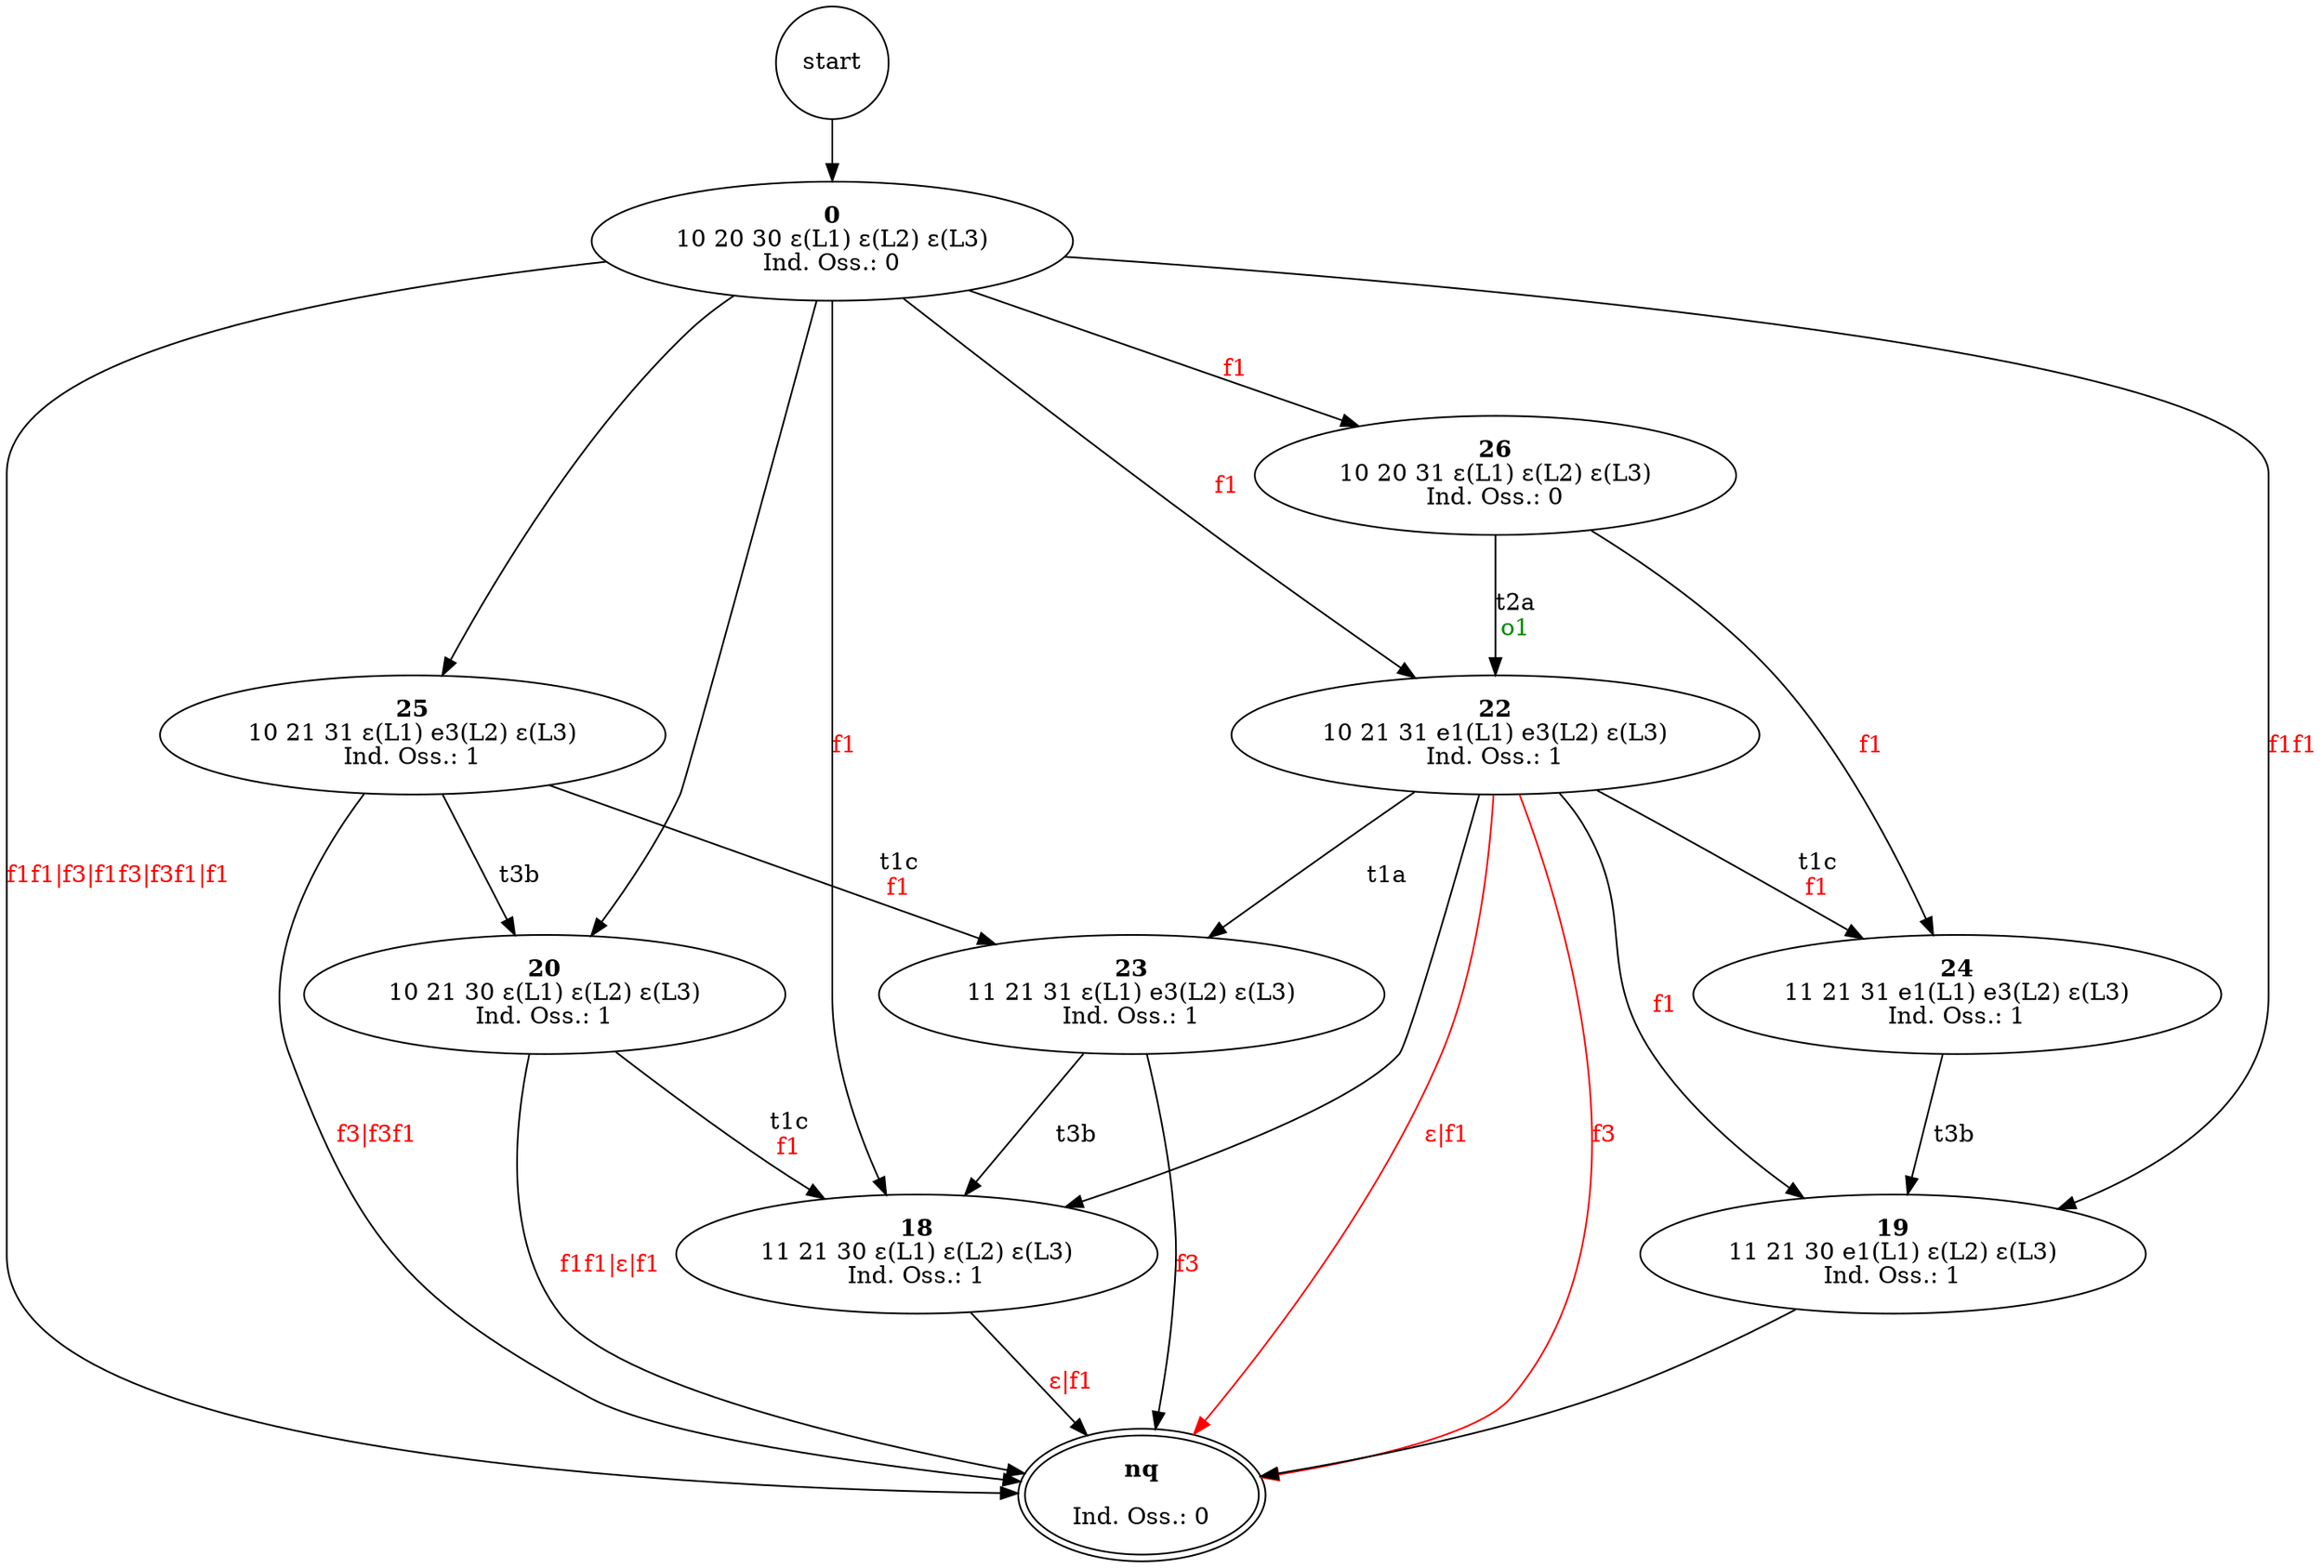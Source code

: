 digraph SpazioComportamentale {
    // ARCHI
    start	->	n0
	n0	->	n26 [label=<<br/><font color="red">f1</font>>]
	n0	->	n25 [label=<>]
	n0	->	n22 [label=<<br/><font color="red">f1</font>>]
	n0	->	n20 [label=<>]
	n0	->	n18 [label=<<br/><font color="red">f1</font>>]
	n0	->	n19 [label=<<br/><font color="red">f1f1</font>>]
	n0	->	nnq [label=<<br/><font color="red">f1f1|f3|f1f3|f3f1|f1</font>>]
	n18	->	nnq [label=<<br/><font color="red">ε|f1</font>>]
	n19	->	nnq [label=<>]
	n20	->	n18 [label=<<br/>t1c<br/><font color="red">f1</font>>]
	n20	->	nnq [label=<<br/><font color="red">f1f1|ε|f1</font>>]
	n22	->	n23 [label=<<br/>t1a>]
	n22	->	n24 [label=<<br/>t1c<br/><font color="red">f1</font>>]
	n22	->	nnq [label=<<br/><font color="red">f3</font>> color=red]
	n22	->	n18 [label=<>]
	n22	->	n19 [label=<<br/><font color="red">f1</font>>]
	n22	->	nnq [label=<<br/><font color="red">ε|f1</font>> color=red]
	n23	->	n18 [label=<<br/>t3b>]
	n23	->	nnq [label=<<br/><font color="red">f3</font>>]
	n24	->	n19 [label=<<br/>t3b>]
	n25	->	n23 [label=<<br/>t1c<br/><font color="red">f1</font>>]
	n25	->	n20 [label=<<br/>t3b>]
	n25	->	nnq [label=<<br/><font color="red">f3|f3f1</font>>]
	n26	->	n22 [label=<<br/>t2a<br/><font color="green4">o1</font>>]
	n26	->	n24 [label=<<br/><font color="red">f1</font>>]

    // NODI
    start[shape="circle"]
	n0 [label=<<b>0</b><br/>10 20 30 ε(L1) ε(L2) ε(L3)<br/>Ind. Oss.: 0>]
	n18 [label=<<b>18</b><br/>11 21 30 ε(L1) ε(L2) ε(L3)<br/>Ind. Oss.: 1>]
	n19 [label=<<b>19</b><br/>11 21 30 e1(L1) ε(L2) ε(L3)<br/>Ind. Oss.: 1>]
	n20 [label=<<b>20</b><br/>10 21 30 ε(L1) ε(L2) ε(L3)<br/>Ind. Oss.: 1>]
	n22 [label=<<b>22</b><br/>10 21 31 e1(L1) e3(L2) ε(L3)<br/>Ind. Oss.: 1>]
	n23 [label=<<b>23</b><br/>11 21 31 ε(L1) e3(L2) ε(L3)<br/>Ind. Oss.: 1>]
	n24 [label=<<b>24</b><br/>11 21 31 e1(L1) e3(L2) ε(L3)<br/>Ind. Oss.: 1>]
	n25 [label=<<b>25</b><br/>10 21 31 ε(L1) e3(L2) ε(L3)<br/>Ind. Oss.: 1>]
	n26 [label=<<b>26</b><br/>10 20 31 ε(L1) ε(L2) ε(L3)<br/>Ind. Oss.: 0>]
	nnq [label=<<b>nq</b><br/> <br/>Ind. Oss.: 0> peripheries=2]
}
